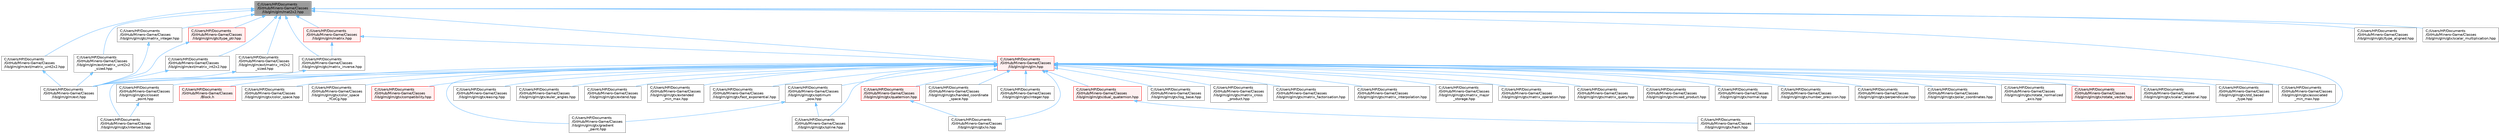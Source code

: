digraph "C:/Users/HP/Documents/GitHub/Minero-Game/Classes/lib/glm/glm/mat2x2.hpp"
{
 // LATEX_PDF_SIZE
  bgcolor="transparent";
  edge [fontname=Helvetica,fontsize=10,labelfontname=Helvetica,labelfontsize=10];
  node [fontname=Helvetica,fontsize=10,shape=box,height=0.2,width=0.4];
  Node1 [id="Node000001",label="C:/Users/HP/Documents\l/GitHub/Minero-Game/Classes\l/lib/glm/glm/mat2x2.hpp",height=0.2,width=0.4,color="gray40", fillcolor="grey60", style="filled", fontcolor="black",tooltip=" "];
  Node1 -> Node2 [id="edge64_Node000001_Node000002",dir="back",color="steelblue1",style="solid",tooltip=" "];
  Node2 [id="Node000002",label="C:/Users/HP/Documents\l/GitHub/Minero-Game/Classes\l/lib/glm/glm/ext/matrix_int2x2.hpp",height=0.2,width=0.4,color="grey40", fillcolor="white", style="filled",URL="$_classes_2lib_2glm_2glm_2ext_2matrix__int2x2_8hpp.html",tooltip=" "];
  Node2 -> Node3 [id="edge65_Node000002_Node000003",dir="back",color="steelblue1",style="solid",tooltip=" "];
  Node3 [id="Node000003",label="C:/Users/HP/Documents\l/GitHub/Minero-Game/Classes\l/lib/glm/glm/ext.hpp",height=0.2,width=0.4,color="grey40", fillcolor="white", style="filled",URL="$_classes_2lib_2glm_2glm_2ext_8hpp.html",tooltip=" "];
  Node1 -> Node4 [id="edge66_Node000001_Node000004",dir="back",color="steelblue1",style="solid",tooltip=" "];
  Node4 [id="Node000004",label="C:/Users/HP/Documents\l/GitHub/Minero-Game/Classes\l/lib/glm/glm/ext/matrix_int2x2\l_sized.hpp",height=0.2,width=0.4,color="grey40", fillcolor="white", style="filled",URL="$_classes_2lib_2glm_2glm_2ext_2matrix__int2x2__sized_8hpp.html",tooltip=" "];
  Node4 -> Node3 [id="edge67_Node000004_Node000003",dir="back",color="steelblue1",style="solid",tooltip=" "];
  Node1 -> Node5 [id="edge68_Node000001_Node000005",dir="back",color="steelblue1",style="solid",tooltip=" "];
  Node5 [id="Node000005",label="C:/Users/HP/Documents\l/GitHub/Minero-Game/Classes\l/lib/glm/glm/ext/matrix_uint2x2.hpp",height=0.2,width=0.4,color="grey40", fillcolor="white", style="filled",URL="$_classes_2lib_2glm_2glm_2ext_2matrix__uint2x2_8hpp.html",tooltip=" "];
  Node5 -> Node3 [id="edge69_Node000005_Node000003",dir="back",color="steelblue1",style="solid",tooltip=" "];
  Node1 -> Node6 [id="edge70_Node000001_Node000006",dir="back",color="steelblue1",style="solid",tooltip=" "];
  Node6 [id="Node000006",label="C:/Users/HP/Documents\l/GitHub/Minero-Game/Classes\l/lib/glm/glm/ext/matrix_uint2x2\l_sized.hpp",height=0.2,width=0.4,color="grey40", fillcolor="white", style="filled",URL="$_classes_2lib_2glm_2glm_2ext_2matrix__uint2x2__sized_8hpp.html",tooltip=" "];
  Node6 -> Node3 [id="edge71_Node000006_Node000003",dir="back",color="steelblue1",style="solid",tooltip=" "];
  Node1 -> Node7 [id="edge72_Node000001_Node000007",dir="back",color="steelblue1",style="solid",tooltip=" "];
  Node7 [id="Node000007",label="C:/Users/HP/Documents\l/GitHub/Minero-Game/Classes\l/lib/glm/glm/glm.hpp",height=0.2,width=0.4,color="red", fillcolor="#FFF0F0", style="filled",URL="$_classes_2lib_2glm_2glm_2glm_8hpp.html",tooltip=" "];
  Node7 -> Node8 [id="edge73_Node000007_Node000008",dir="back",color="steelblue1",style="solid",tooltip=" "];
  Node8 [id="Node000008",label="C:/Users/HP/Documents\l/GitHub/Minero-Game/Classes\l/Block.h",height=0.2,width=0.4,color="red", fillcolor="#FFF0F0", style="filled",URL="$_classes_2_block_8h.html",tooltip=" "];
  Node7 -> Node3 [id="edge74_Node000007_Node000003",dir="back",color="steelblue1",style="solid",tooltip=" "];
  Node7 -> Node13 [id="edge75_Node000007_Node000013",dir="back",color="steelblue1",style="solid",tooltip=" "];
  Node13 [id="Node000013",label="C:/Users/HP/Documents\l/GitHub/Minero-Game/Classes\l/lib/glm/glm/gtx/associated\l_min_max.hpp",height=0.2,width=0.4,color="grey40", fillcolor="white", style="filled",URL="$_classes_2lib_2glm_2glm_2gtx_2associated__min__max_8hpp.html",tooltip=" "];
  Node7 -> Node14 [id="edge76_Node000007_Node000014",dir="back",color="steelblue1",style="solid",tooltip=" "];
  Node14 [id="Node000014",label="C:/Users/HP/Documents\l/GitHub/Minero-Game/Classes\l/lib/glm/glm/gtx/closest\l_point.hpp",height=0.2,width=0.4,color="grey40", fillcolor="white", style="filled",URL="$_classes_2lib_2glm_2glm_2gtx_2closest__point_8hpp.html",tooltip=" "];
  Node14 -> Node15 [id="edge77_Node000014_Node000015",dir="back",color="steelblue1",style="solid",tooltip=" "];
  Node15 [id="Node000015",label="C:/Users/HP/Documents\l/GitHub/Minero-Game/Classes\l/lib/glm/glm/gtx/intersect.hpp",height=0.2,width=0.4,color="grey40", fillcolor="white", style="filled",URL="$_classes_2lib_2glm_2glm_2gtx_2intersect_8hpp.html",tooltip=" "];
  Node7 -> Node16 [id="edge78_Node000007_Node000016",dir="back",color="steelblue1",style="solid",tooltip=" "];
  Node16 [id="Node000016",label="C:/Users/HP/Documents\l/GitHub/Minero-Game/Classes\l/lib/glm/glm/gtx/color_space.hpp",height=0.2,width=0.4,color="grey40", fillcolor="white", style="filled",URL="$_classes_2lib_2glm_2glm_2gtx_2color__space_8hpp.html",tooltip=" "];
  Node7 -> Node17 [id="edge79_Node000007_Node000017",dir="back",color="steelblue1",style="solid",tooltip=" "];
  Node17 [id="Node000017",label="C:/Users/HP/Documents\l/GitHub/Minero-Game/Classes\l/lib/glm/glm/gtx/color_space\l_YCoCg.hpp",height=0.2,width=0.4,color="grey40", fillcolor="white", style="filled",URL="$_classes_2lib_2glm_2glm_2gtx_2color__space___y_co_cg_8hpp.html",tooltip=" "];
  Node7 -> Node18 [id="edge80_Node000007_Node000018",dir="back",color="steelblue1",style="solid",tooltip=" "];
  Node18 [id="Node000018",label="C:/Users/HP/Documents\l/GitHub/Minero-Game/Classes\l/lib/glm/glm/gtx/compatibility.hpp",height=0.2,width=0.4,color="red", fillcolor="#FFF0F0", style="filled",URL="$_classes_2lib_2glm_2glm_2gtx_2compatibility_8hpp.html",tooltip=" "];
  Node7 -> Node21 [id="edge81_Node000007_Node000021",dir="back",color="steelblue1",style="solid",tooltip=" "];
  Node21 [id="Node000021",label="C:/Users/HP/Documents\l/GitHub/Minero-Game/Classes\l/lib/glm/glm/gtx/dual_quaternion.hpp",height=0.2,width=0.4,color="red", fillcolor="#FFF0F0", style="filled",URL="$_classes_2lib_2glm_2glm_2gtx_2dual__quaternion_8hpp.html",tooltip=" "];
  Node21 -> Node22 [id="edge82_Node000021_Node000022",dir="back",color="steelblue1",style="solid",tooltip=" "];
  Node22 [id="Node000022",label="C:/Users/HP/Documents\l/GitHub/Minero-Game/Classes\l/lib/glm/glm/gtx/hash.hpp",height=0.2,width=0.4,color="grey40", fillcolor="white", style="filled",URL="$_classes_2lib_2glm_2glm_2gtx_2hash_8hpp.html",tooltip=" "];
  Node7 -> Node27 [id="edge83_Node000007_Node000027",dir="back",color="steelblue1",style="solid",tooltip=" "];
  Node27 [id="Node000027",label="C:/Users/HP/Documents\l/GitHub/Minero-Game/Classes\l/lib/glm/glm/gtx/easing.hpp",height=0.2,width=0.4,color="grey40", fillcolor="white", style="filled",URL="$_classes_2lib_2glm_2glm_2gtx_2easing_8hpp.html",tooltip=" "];
  Node7 -> Node20 [id="edge84_Node000007_Node000020",dir="back",color="steelblue1",style="solid",tooltip=" "];
  Node20 [id="Node000020",label="C:/Users/HP/Documents\l/GitHub/Minero-Game/Classes\l/lib/glm/glm/gtx/euler_angles.hpp",height=0.2,width=0.4,color="grey40", fillcolor="white", style="filled",URL="$_classes_2lib_2glm_2glm_2gtx_2euler__angles_8hpp.html",tooltip=" "];
  Node7 -> Node28 [id="edge85_Node000007_Node000028",dir="back",color="steelblue1",style="solid",tooltip=" "];
  Node28 [id="Node000028",label="C:/Users/HP/Documents\l/GitHub/Minero-Game/Classes\l/lib/glm/glm/gtx/extend.hpp",height=0.2,width=0.4,color="grey40", fillcolor="white", style="filled",URL="$_classes_2lib_2glm_2glm_2gtx_2extend_8hpp.html",tooltip=" "];
  Node7 -> Node29 [id="edge86_Node000007_Node000029",dir="back",color="steelblue1",style="solid",tooltip=" "];
  Node29 [id="Node000029",label="C:/Users/HP/Documents\l/GitHub/Minero-Game/Classes\l/lib/glm/glm/gtx/extended\l_min_max.hpp",height=0.2,width=0.4,color="grey40", fillcolor="white", style="filled",URL="$_classes_2lib_2glm_2glm_2gtx_2extended__min__max_8hpp.html",tooltip=" "];
  Node7 -> Node30 [id="edge87_Node000007_Node000030",dir="back",color="steelblue1",style="solid",tooltip=" "];
  Node30 [id="Node000030",label="C:/Users/HP/Documents\l/GitHub/Minero-Game/Classes\l/lib/glm/glm/gtx/fast_exponential.hpp",height=0.2,width=0.4,color="grey40", fillcolor="white", style="filled",URL="$_classes_2lib_2glm_2glm_2gtx_2fast__exponential_8hpp.html",tooltip=" "];
  Node7 -> Node31 [id="edge88_Node000007_Node000031",dir="back",color="steelblue1",style="solid",tooltip=" "];
  Node31 [id="Node000031",label="C:/Users/HP/Documents\l/GitHub/Minero-Game/Classes\l/lib/glm/glm/gtx/gradient\l_paint.hpp",height=0.2,width=0.4,color="grey40", fillcolor="white", style="filled",URL="$_classes_2lib_2glm_2glm_2gtx_2gradient__paint_8hpp.html",tooltip=" "];
  Node7 -> Node32 [id="edge89_Node000007_Node000032",dir="back",color="steelblue1",style="solid",tooltip=" "];
  Node32 [id="Node000032",label="C:/Users/HP/Documents\l/GitHub/Minero-Game/Classes\l/lib/glm/glm/gtx/handed_coordinate\l_space.hpp",height=0.2,width=0.4,color="grey40", fillcolor="white", style="filled",URL="$_classes_2lib_2glm_2glm_2gtx_2handed__coordinate__space_8hpp.html",tooltip=" "];
  Node7 -> Node33 [id="edge90_Node000007_Node000033",dir="back",color="steelblue1",style="solid",tooltip=" "];
  Node33 [id="Node000033",label="C:/Users/HP/Documents\l/GitHub/Minero-Game/Classes\l/lib/glm/glm/gtx/integer.hpp",height=0.2,width=0.4,color="grey40", fillcolor="white", style="filled",URL="$_classes_2lib_2glm_2glm_2gtx_2integer_8hpp.html",tooltip=" "];
  Node7 -> Node15 [id="edge91_Node000007_Node000015",dir="back",color="steelblue1",style="solid",tooltip=" "];
  Node7 -> Node26 [id="edge92_Node000007_Node000026",dir="back",color="steelblue1",style="solid",tooltip=" "];
  Node26 [id="Node000026",label="C:/Users/HP/Documents\l/GitHub/Minero-Game/Classes\l/lib/glm/glm/gtx/io.hpp",height=0.2,width=0.4,color="grey40", fillcolor="white", style="filled",URL="$_classes_2lib_2glm_2glm_2gtx_2io_8hpp.html",tooltip=" "];
  Node7 -> Node34 [id="edge93_Node000007_Node000034",dir="back",color="steelblue1",style="solid",tooltip=" "];
  Node34 [id="Node000034",label="C:/Users/HP/Documents\l/GitHub/Minero-Game/Classes\l/lib/glm/glm/gtx/log_base.hpp",height=0.2,width=0.4,color="grey40", fillcolor="white", style="filled",URL="$_classes_2lib_2glm_2glm_2gtx_2log__base_8hpp.html",tooltip=" "];
  Node7 -> Node35 [id="edge94_Node000007_Node000035",dir="back",color="steelblue1",style="solid",tooltip=" "];
  Node35 [id="Node000035",label="C:/Users/HP/Documents\l/GitHub/Minero-Game/Classes\l/lib/glm/glm/gtx/matrix_cross\l_product.hpp",height=0.2,width=0.4,color="grey40", fillcolor="white", style="filled",URL="$_classes_2lib_2glm_2glm_2gtx_2matrix__cross__product_8hpp.html",tooltip=" "];
  Node7 -> Node36 [id="edge95_Node000007_Node000036",dir="back",color="steelblue1",style="solid",tooltip=" "];
  Node36 [id="Node000036",label="C:/Users/HP/Documents\l/GitHub/Minero-Game/Classes\l/lib/glm/glm/gtx/matrix_factorisation.hpp",height=0.2,width=0.4,color="grey40", fillcolor="white", style="filled",URL="$_classes_2lib_2glm_2glm_2gtx_2matrix__factorisation_8hpp.html",tooltip=" "];
  Node7 -> Node37 [id="edge96_Node000007_Node000037",dir="back",color="steelblue1",style="solid",tooltip=" "];
  Node37 [id="Node000037",label="C:/Users/HP/Documents\l/GitHub/Minero-Game/Classes\l/lib/glm/glm/gtx/matrix_interpolation.hpp",height=0.2,width=0.4,color="grey40", fillcolor="white", style="filled",URL="$_classes_2lib_2glm_2glm_2gtx_2matrix__interpolation_8hpp.html",tooltip=" "];
  Node7 -> Node38 [id="edge97_Node000007_Node000038",dir="back",color="steelblue1",style="solid",tooltip=" "];
  Node38 [id="Node000038",label="C:/Users/HP/Documents\l/GitHub/Minero-Game/Classes\l/lib/glm/glm/gtx/matrix_major\l_storage.hpp",height=0.2,width=0.4,color="grey40", fillcolor="white", style="filled",URL="$_classes_2lib_2glm_2glm_2gtx_2matrix__major__storage_8hpp.html",tooltip=" "];
  Node7 -> Node39 [id="edge98_Node000007_Node000039",dir="back",color="steelblue1",style="solid",tooltip=" "];
  Node39 [id="Node000039",label="C:/Users/HP/Documents\l/GitHub/Minero-Game/Classes\l/lib/glm/glm/gtx/matrix_operation.hpp",height=0.2,width=0.4,color="grey40", fillcolor="white", style="filled",URL="$_classes_2lib_2glm_2glm_2gtx_2matrix__operation_8hpp.html",tooltip=" "];
  Node7 -> Node40 [id="edge99_Node000007_Node000040",dir="back",color="steelblue1",style="solid",tooltip=" "];
  Node40 [id="Node000040",label="C:/Users/HP/Documents\l/GitHub/Minero-Game/Classes\l/lib/glm/glm/gtx/matrix_query.hpp",height=0.2,width=0.4,color="grey40", fillcolor="white", style="filled",URL="$_classes_2lib_2glm_2glm_2gtx_2matrix__query_8hpp.html",tooltip=" "];
  Node7 -> Node41 [id="edge100_Node000007_Node000041",dir="back",color="steelblue1",style="solid",tooltip=" "];
  Node41 [id="Node000041",label="C:/Users/HP/Documents\l/GitHub/Minero-Game/Classes\l/lib/glm/glm/gtx/mixed_product.hpp",height=0.2,width=0.4,color="grey40", fillcolor="white", style="filled",URL="$_classes_2lib_2glm_2glm_2gtx_2mixed__product_8hpp.html",tooltip=" "];
  Node7 -> Node42 [id="edge101_Node000007_Node000042",dir="back",color="steelblue1",style="solid",tooltip=" "];
  Node42 [id="Node000042",label="C:/Users/HP/Documents\l/GitHub/Minero-Game/Classes\l/lib/glm/glm/gtx/normal.hpp",height=0.2,width=0.4,color="grey40", fillcolor="white", style="filled",URL="$_classes_2lib_2glm_2glm_2gtx_2normal_8hpp.html",tooltip=" "];
  Node7 -> Node43 [id="edge102_Node000007_Node000043",dir="back",color="steelblue1",style="solid",tooltip=" "];
  Node43 [id="Node000043",label="C:/Users/HP/Documents\l/GitHub/Minero-Game/Classes\l/lib/glm/glm/gtx/number_precision.hpp",height=0.2,width=0.4,color="grey40", fillcolor="white", style="filled",URL="$_classes_2lib_2glm_2glm_2gtx_2number__precision_8hpp.html",tooltip=" "];
  Node7 -> Node44 [id="edge103_Node000007_Node000044",dir="back",color="steelblue1",style="solid",tooltip=" "];
  Node44 [id="Node000044",label="C:/Users/HP/Documents\l/GitHub/Minero-Game/Classes\l/lib/glm/glm/gtx/optimum\l_pow.hpp",height=0.2,width=0.4,color="grey40", fillcolor="white", style="filled",URL="$_classes_2lib_2glm_2glm_2gtx_2optimum__pow_8hpp.html",tooltip=" "];
  Node44 -> Node31 [id="edge104_Node000044_Node000031",dir="back",color="steelblue1",style="solid",tooltip=" "];
  Node44 -> Node45 [id="edge105_Node000044_Node000045",dir="back",color="steelblue1",style="solid",tooltip=" "];
  Node45 [id="Node000045",label="C:/Users/HP/Documents\l/GitHub/Minero-Game/Classes\l/lib/glm/glm/gtx/spline.hpp",height=0.2,width=0.4,color="grey40", fillcolor="white", style="filled",URL="$_classes_2lib_2glm_2glm_2gtx_2spline_8hpp.html",tooltip=" "];
  Node7 -> Node46 [id="edge106_Node000007_Node000046",dir="back",color="steelblue1",style="solid",tooltip=" "];
  Node46 [id="Node000046",label="C:/Users/HP/Documents\l/GitHub/Minero-Game/Classes\l/lib/glm/glm/gtx/perpendicular.hpp",height=0.2,width=0.4,color="grey40", fillcolor="white", style="filled",URL="$_classes_2lib_2glm_2glm_2gtx_2perpendicular_8hpp.html",tooltip=" "];
  Node7 -> Node47 [id="edge107_Node000007_Node000047",dir="back",color="steelblue1",style="solid",tooltip=" "];
  Node47 [id="Node000047",label="C:/Users/HP/Documents\l/GitHub/Minero-Game/Classes\l/lib/glm/glm/gtx/polar_coordinates.hpp",height=0.2,width=0.4,color="grey40", fillcolor="white", style="filled",URL="$_classes_2lib_2glm_2glm_2gtx_2polar__coordinates_8hpp.html",tooltip=" "];
  Node7 -> Node48 [id="edge108_Node000007_Node000048",dir="back",color="steelblue1",style="solid",tooltip=" "];
  Node48 [id="Node000048",label="C:/Users/HP/Documents\l/GitHub/Minero-Game/Classes\l/lib/glm/glm/gtx/quaternion.hpp",height=0.2,width=0.4,color="red", fillcolor="#FFF0F0", style="filled",URL="$_classes_2lib_2glm_2glm_2gtx_2quaternion_8hpp.html",tooltip=" "];
  Node48 -> Node26 [id="edge109_Node000048_Node000026",dir="back",color="steelblue1",style="solid",tooltip=" "];
  Node7 -> Node51 [id="edge110_Node000007_Node000051",dir="back",color="steelblue1",style="solid",tooltip=" "];
  Node51 [id="Node000051",label="C:/Users/HP/Documents\l/GitHub/Minero-Game/Classes\l/lib/glm/glm/gtx/rotate_normalized\l_axis.hpp",height=0.2,width=0.4,color="grey40", fillcolor="white", style="filled",URL="$_classes_2lib_2glm_2glm_2gtx_2rotate__normalized__axis_8hpp.html",tooltip=" "];
  Node7 -> Node52 [id="edge111_Node000007_Node000052",dir="back",color="steelblue1",style="solid",tooltip=" "];
  Node52 [id="Node000052",label="C:/Users/HP/Documents\l/GitHub/Minero-Game/Classes\l/lib/glm/glm/gtx/rotate_vector.hpp",height=0.2,width=0.4,color="red", fillcolor="#FFF0F0", style="filled",URL="$_classes_2lib_2glm_2glm_2gtx_2rotate__vector_8hpp.html",tooltip=" "];
  Node7 -> Node53 [id="edge112_Node000007_Node000053",dir="back",color="steelblue1",style="solid",tooltip=" "];
  Node53 [id="Node000053",label="C:/Users/HP/Documents\l/GitHub/Minero-Game/Classes\l/lib/glm/glm/gtx/scalar_relational.hpp",height=0.2,width=0.4,color="grey40", fillcolor="white", style="filled",URL="$_classes_2lib_2glm_2glm_2gtx_2scalar__relational_8hpp.html",tooltip=" "];
  Node7 -> Node45 [id="edge113_Node000007_Node000045",dir="back",color="steelblue1",style="solid",tooltip=" "];
  Node7 -> Node54 [id="edge114_Node000007_Node000054",dir="back",color="steelblue1",style="solid",tooltip=" "];
  Node54 [id="Node000054",label="C:/Users/HP/Documents\l/GitHub/Minero-Game/Classes\l/lib/glm/glm/gtx/std_based\l_type.hpp",height=0.2,width=0.4,color="grey40", fillcolor="white", style="filled",URL="$_classes_2lib_2glm_2glm_2gtx_2std__based__type_8hpp.html",tooltip=" "];
  Node1 -> Node61 [id="edge115_Node000001_Node000061",dir="back",color="steelblue1",style="solid",tooltip=" "];
  Node61 [id="Node000061",label="C:/Users/HP/Documents\l/GitHub/Minero-Game/Classes\l/lib/glm/glm/gtc/matrix_integer.hpp",height=0.2,width=0.4,color="grey40", fillcolor="white", style="filled",URL="$_classes_2lib_2glm_2glm_2gtc_2matrix__integer_8hpp.html",tooltip=" "];
  Node61 -> Node3 [id="edge116_Node000061_Node000003",dir="back",color="steelblue1",style="solid",tooltip=" "];
  Node1 -> Node62 [id="edge117_Node000001_Node000062",dir="back",color="steelblue1",style="solid",tooltip=" "];
  Node62 [id="Node000062",label="C:/Users/HP/Documents\l/GitHub/Minero-Game/Classes\l/lib/glm/glm/gtc/matrix_inverse.hpp",height=0.2,width=0.4,color="grey40", fillcolor="white", style="filled",URL="$_classes_2lib_2glm_2glm_2gtc_2matrix__inverse_8hpp.html",tooltip=" "];
  Node62 -> Node3 [id="edge118_Node000062_Node000003",dir="back",color="steelblue1",style="solid",tooltip=" "];
  Node1 -> Node63 [id="edge119_Node000001_Node000063",dir="back",color="steelblue1",style="solid",tooltip=" "];
  Node63 [id="Node000063",label="C:/Users/HP/Documents\l/GitHub/Minero-Game/Classes\l/lib/glm/glm/gtc/type_aligned.hpp",height=0.2,width=0.4,color="grey40", fillcolor="white", style="filled",URL="$_classes_2lib_2glm_2glm_2gtc_2type__aligned_8hpp.html",tooltip=" "];
  Node1 -> Node64 [id="edge120_Node000001_Node000064",dir="back",color="steelblue1",style="solid",tooltip=" "];
  Node64 [id="Node000064",label="C:/Users/HP/Documents\l/GitHub/Minero-Game/Classes\l/lib/glm/glm/gtc/type_ptr.hpp",height=0.2,width=0.4,color="red", fillcolor="#FFF0F0", style="filled",URL="$_classes_2lib_2glm_2glm_2gtc_2type__ptr_8hpp.html",tooltip=" "];
  Node64 -> Node3 [id="edge121_Node000064_Node000003",dir="back",color="steelblue1",style="solid",tooltip=" "];
  Node1 -> Node22 [id="edge122_Node000001_Node000022",dir="back",color="steelblue1",style="solid",tooltip=" "];
  Node1 -> Node66 [id="edge123_Node000001_Node000066",dir="back",color="steelblue1",style="solid",tooltip=" "];
  Node66 [id="Node000066",label="C:/Users/HP/Documents\l/GitHub/Minero-Game/Classes\l/lib/glm/glm/gtx/scalar_multiplication.hpp",height=0.2,width=0.4,color="grey40", fillcolor="white", style="filled",URL="$_classes_2lib_2glm_2glm_2gtx_2scalar__multiplication_8hpp.html",tooltip=" "];
  Node1 -> Node67 [id="edge124_Node000001_Node000067",dir="back",color="steelblue1",style="solid",tooltip=" "];
  Node67 [id="Node000067",label="C:/Users/HP/Documents\l/GitHub/Minero-Game/Classes\l/lib/glm/glm/matrix.hpp",height=0.2,width=0.4,color="red", fillcolor="#FFF0F0", style="filled",URL="$_classes_2lib_2glm_2glm_2matrix_8hpp.html",tooltip=" "];
  Node67 -> Node7 [id="edge125_Node000067_Node000007",dir="back",color="steelblue1",style="solid",tooltip=" "];
  Node67 -> Node62 [id="edge126_Node000067_Node000062",dir="back",color="steelblue1",style="solid",tooltip=" "];
}

